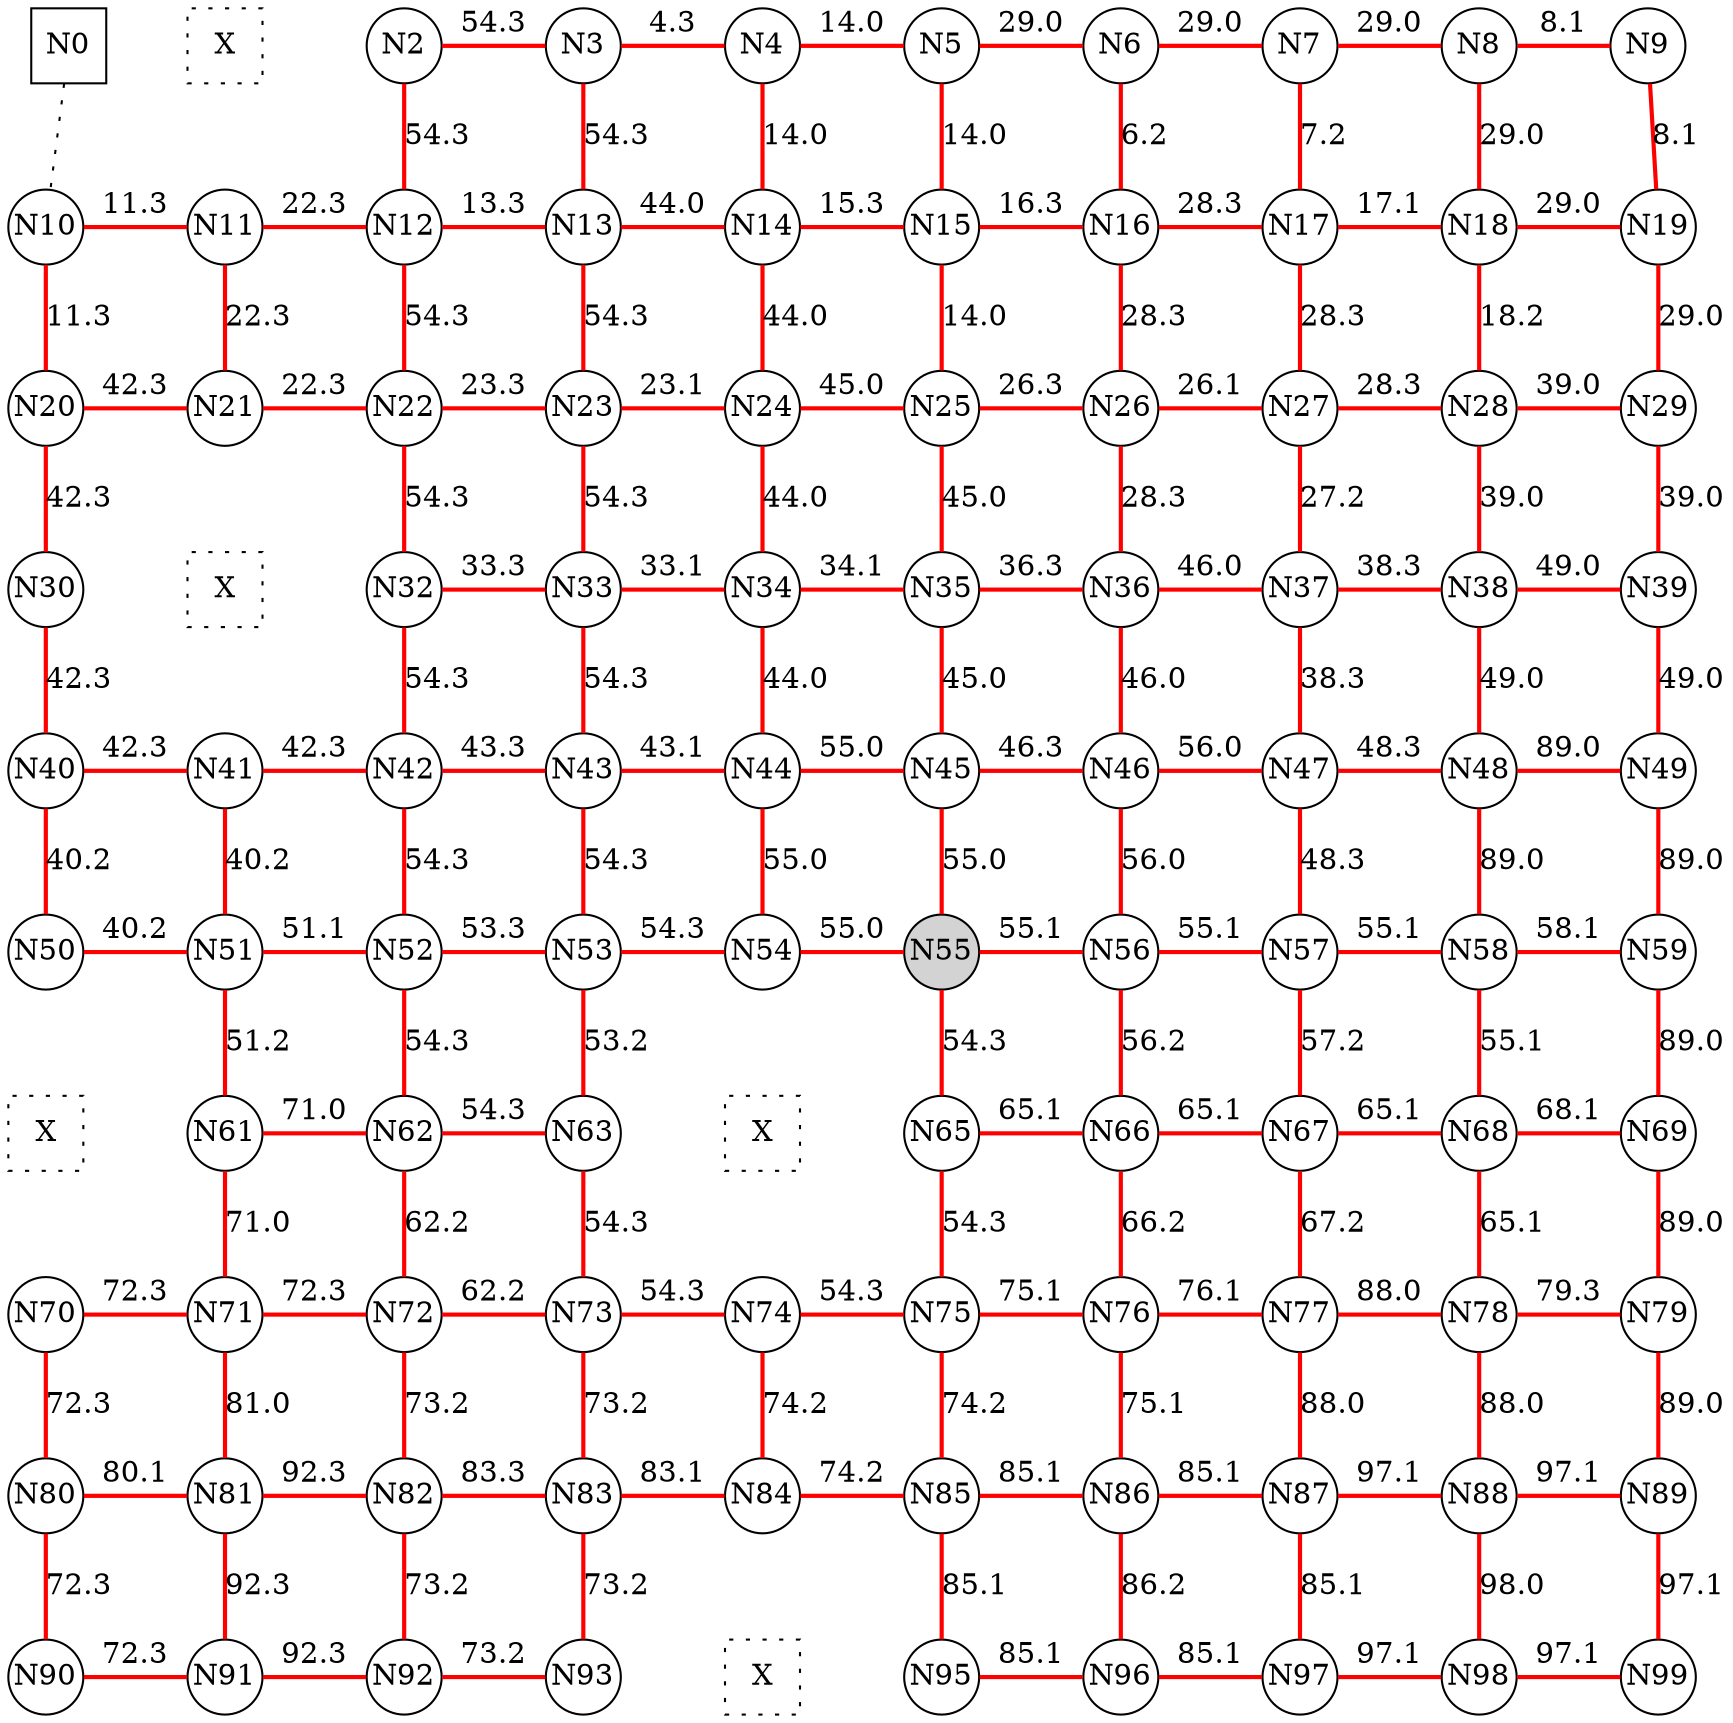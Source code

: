
 digraph G { graph [layout=dot] 
 {rank=same; N0 [shape=square, fixedsize=true]; N1 [shape=square, style=dotted, fixedsize=true, label=X]; N2 [shape=circle, fixedsize=true]; N3 [shape=circle, fixedsize=true]; N4 [shape=circle, fixedsize=true]; N5 [shape=circle, fixedsize=true]; N6 [shape=circle, fixedsize=true]; N7 [shape=circle, fixedsize=true]; N8 [shape=circle, fixedsize=true]; N9 [shape=circle, fixedsize=true];  }
 {rank=same; N10 [shape=circle, fixedsize=true]; N11 [shape=circle, fixedsize=true]; N12 [shape=circle, fixedsize=true]; N13 [shape=circle, fixedsize=true]; N14 [shape=circle, fixedsize=true]; N15 [shape=circle, fixedsize=true]; N16 [shape=circle, fixedsize=true]; N17 [shape=circle, fixedsize=true]; N18 [shape=circle, fixedsize=true]; N19 [shape=circle, fixedsize=true];  }
 {rank=same; N20 [shape=circle, fixedsize=true]; N21 [shape=circle, fixedsize=true]; N22 [shape=circle, fixedsize=true]; N23 [shape=circle, fixedsize=true]; N24 [shape=circle, fixedsize=true]; N25 [shape=circle, fixedsize=true]; N26 [shape=circle, fixedsize=true]; N27 [shape=circle, fixedsize=true]; N28 [shape=circle, fixedsize=true]; N29 [shape=circle, fixedsize=true];  }
 {rank=same; N30 [shape=circle, fixedsize=true]; N31 [shape=square, style=dotted, fixedsize=true, label=X]; N32 [shape=circle, fixedsize=true]; N33 [shape=circle, fixedsize=true]; N34 [shape=circle, fixedsize=true]; N35 [shape=circle, fixedsize=true]; N36 [shape=circle, fixedsize=true]; N37 [shape=circle, fixedsize=true]; N38 [shape=circle, fixedsize=true]; N39 [shape=circle, fixedsize=true];  }
 {rank=same; N40 [shape=circle, fixedsize=true]; N41 [shape=circle, fixedsize=true]; N42 [shape=circle, fixedsize=true]; N43 [shape=circle, fixedsize=true]; N44 [shape=circle, fixedsize=true]; N45 [shape=circle, fixedsize=true]; N46 [shape=circle, fixedsize=true]; N47 [shape=circle, fixedsize=true]; N48 [shape=circle, fixedsize=true]; N49 [shape=circle, fixedsize=true];  }
 {rank=same; N50 [shape=circle, fixedsize=true]; N51 [shape=circle, fixedsize=true]; N52 [shape=circle, fixedsize=true]; N53 [shape=circle, fixedsize=true]; N54 [shape=circle, fixedsize=true]; N55 [shape=circle, style=filled, fixedsize=true]; N56 [shape=circle, fixedsize=true]; N57 [shape=circle, fixedsize=true]; N58 [shape=circle, fixedsize=true]; N59 [shape=circle, fixedsize=true];  }
 {rank=same; N60 [shape=square, style=dotted, fixedsize=true, label=X]; N61 [shape=circle, fixedsize=true]; N62 [shape=circle, fixedsize=true]; N63 [shape=circle, fixedsize=true]; N64 [shape=square, style=dotted, fixedsize=true, label=X]; N65 [shape=circle, fixedsize=true]; N66 [shape=circle, fixedsize=true]; N67 [shape=circle, fixedsize=true]; N68 [shape=circle, fixedsize=true]; N69 [shape=circle, fixedsize=true];  }
 {rank=same; N70 [shape=circle, fixedsize=true]; N71 [shape=circle, fixedsize=true]; N72 [shape=circle, fixedsize=true]; N73 [shape=circle, fixedsize=true]; N74 [shape=circle, fixedsize=true]; N75 [shape=circle, fixedsize=true]; N76 [shape=circle, fixedsize=true]; N77 [shape=circle, fixedsize=true]; N78 [shape=circle, fixedsize=true]; N79 [shape=circle, fixedsize=true];  }
 {rank=same; N80 [shape=circle, fixedsize=true]; N81 [shape=circle, fixedsize=true]; N82 [shape=circle, fixedsize=true]; N83 [shape=circle, fixedsize=true]; N84 [shape=circle, fixedsize=true]; N85 [shape=circle, fixedsize=true]; N86 [shape=circle, fixedsize=true]; N87 [shape=circle, fixedsize=true]; N88 [shape=circle, fixedsize=true]; N89 [shape=circle, fixedsize=true];  }
 {rank=same; N90 [shape=circle, fixedsize=true]; N91 [shape=circle, fixedsize=true]; N92 [shape=circle, fixedsize=true]; N93 [shape=circle, fixedsize=true]; N94 [shape=square, style=dotted, fixedsize=true, label=X]; N95 [shape=circle, fixedsize=true]; N96 [shape=circle, fixedsize=true]; N97 [shape=circle, fixedsize=true]; N98 [shape=circle, fixedsize=true]; N99 [shape=circle, fixedsize=true];  }
N0->N1 [dir=none, style=invis, label=" "]
N1->N2 [dir=none, style=invis, label=" "]
N2->N3 [dir=none, color=red, style=bold, label="54.3"]
N3->N4 [dir=none, color=red, style=bold, label="4.3"]
N4->N5 [dir=none, color=red, style=bold, label="14.0"]
N5->N6 [dir=none, color=red, style=bold, label="29.0"]
N6->N7 [dir=none, color=red, style=bold, label="29.0"]
N7->N8 [dir=none, color=red, style=bold, label="29.0"]
N8->N9 [dir=none, color=red, style=bold, label="8.1"]
N10->N11 [dir=none, color=red, style=bold, label="11.3"]
N11->N12 [dir=none, color=red, style=bold, label="22.3"]
N12->N13 [dir=none, color=red, style=bold, label="13.3"]
N13->N14 [dir=none, color=red, style=bold, label="44.0"]
N14->N15 [dir=none, color=red, style=bold, label="15.3"]
N15->N16 [dir=none, color=red, style=bold, label="16.3"]
N16->N17 [dir=none, color=red, style=bold, label="28.3"]
N17->N18 [dir=none, color=red, style=bold, label="17.1"]
N18->N19 [dir=none, color=red, style=bold, label="29.0"]
N20->N21 [dir=none, color=red, style=bold, label="42.3"]
N21->N22 [dir=none, color=red, style=bold, label="22.3"]
N22->N23 [dir=none, color=red, style=bold, label="23.3"]
N23->N24 [dir=none, color=red, style=bold, label="23.1"]
N24->N25 [dir=none, color=red, style=bold, label="45.0"]
N25->N26 [dir=none, color=red, style=bold, label="26.3"]
N26->N27 [dir=none, color=red, style=bold, label="26.1"]
N27->N28 [dir=none, color=red, style=bold, label="28.3"]
N28->N29 [dir=none, color=red, style=bold, label="39.0"]
N30->N31 [dir=none, style=invis, label=" "]
N31->N32 [dir=none, style=invis, label=" "]
N32->N33 [dir=none, color=red, style=bold, label="33.3"]
N33->N34 [dir=none, color=red, style=bold, label="33.1"]
N34->N35 [dir=none, color=red, style=bold, label="34.1"]
N35->N36 [dir=none, color=red, style=bold, label="36.3"]
N36->N37 [dir=none, color=red, style=bold, label="46.0"]
N37->N38 [dir=none, color=red, style=bold, label="38.3"]
N38->N39 [dir=none, color=red, style=bold, label="49.0"]
N40->N41 [dir=none, color=red, style=bold, label="42.3"]
N41->N42 [dir=none, color=red, style=bold, label="42.3"]
N42->N43 [dir=none, color=red, style=bold, label="43.3"]
N43->N44 [dir=none, color=red, style=bold, label="43.1"]
N44->N45 [dir=none, color=red, style=bold, label="55.0"]
N45->N46 [dir=none, color=red, style=bold, label="46.3"]
N46->N47 [dir=none, color=red, style=bold, label="56.0"]
N47->N48 [dir=none, color=red, style=bold, label="48.3"]
N48->N49 [dir=none, color=red, style=bold, label="89.0"]
N50->N51 [dir=none, color=red, style=bold, label="40.2"]
N51->N52 [dir=none, color=red, style=bold, label="51.1"]
N52->N53 [dir=none, color=red, style=bold, label="53.3"]
N53->N54 [dir=none, color=red, style=bold, label="54.3"]
N54->N55 [dir=none, color=red, style=bold, label="55.0"]
N55->N56 [dir=none, color=red, style=bold, label="55.1"]
N56->N57 [dir=none, color=red, style=bold, label="55.1"]
N57->N58 [dir=none, color=red, style=bold, label="55.1"]
N58->N59 [dir=none, color=red, style=bold, label="58.1"]
N60->N61 [dir=none, style=invis, label=" "]
N61->N62 [dir=none, color=red, style=bold, label="71.0"]
N62->N63 [dir=none, color=red, style=bold, label="54.3"]
N63->N64 [dir=none, style=invis, label=" "]
N64->N65 [dir=none, style=invis, label=" "]
N65->N66 [dir=none, color=red, style=bold, label="65.1"]
N66->N67 [dir=none, color=red, style=bold, label="65.1"]
N67->N68 [dir=none, color=red, style=bold, label="65.1"]
N68->N69 [dir=none, color=red, style=bold, label="68.1"]
N70->N71 [dir=none, color=red, style=bold, label="72.3"]
N71->N72 [dir=none, color=red, style=bold, label="72.3"]
N72->N73 [dir=none, color=red, style=bold, label="62.2"]
N73->N74 [dir=none, color=red, style=bold, label="54.3"]
N74->N75 [dir=none, color=red, style=bold, label="54.3"]
N75->N76 [dir=none, color=red, style=bold, label="75.1"]
N76->N77 [dir=none, color=red, style=bold, label="76.1"]
N77->N78 [dir=none, color=red, style=bold, label="88.0"]
N78->N79 [dir=none, color=red, style=bold, label="79.3"]
N80->N81 [dir=none, color=red, style=bold, label="80.1"]
N81->N82 [dir=none, color=red, style=bold, label="92.3"]
N82->N83 [dir=none, color=red, style=bold, label="83.3"]
N83->N84 [dir=none, color=red, style=bold, label="83.1"]
N84->N85 [dir=none, color=red, style=bold, label="74.2"]
N85->N86 [dir=none, color=red, style=bold, label="85.1"]
N86->N87 [dir=none, color=red, style=bold, label="85.1"]
N87->N88 [dir=none, color=red, style=bold, label="97.1"]
N88->N89 [dir=none, color=red, style=bold, label="97.1"]
N90->N91 [dir=none, color=red, style=bold, label="72.3"]
N91->N92 [dir=none, color=red, style=bold, label="92.3"]
N92->N93 [dir=none, color=red, style=bold, label="73.2"]
N93->N94 [dir=none, style=invis, label=" "]
N94->N95 [dir=none, style=invis, label=" "]
N95->N96 [dir=none, color=red, style=bold, label="85.1"]
N96->N97 [dir=none, color=red, style=bold, label="85.1"]
N97->N98 [dir=none, color=red, style=bold, label="97.1"]
N98->N99 [dir=none, color=red, style=bold, label="97.1"]
N0->N10 [dir=none, style=dotted, label=""]
N10->N20 [dir=none, color=red, style=bold, label="11.3"]
N20->N30 [dir=none, color=red, style=bold, label="42.3"]
N30->N40 [dir=none, color=red, style=bold, label="42.3"]
N40->N50 [dir=none, color=red, style=bold, label="40.2"]
N50->N60 [dir=none, style=invis, label=" "]
N60->N70 [dir=none, style=invis, label=" "]
N70->N80 [dir=none, color=red, style=bold, label="72.3"]
N80->N90 [dir=none, color=red, style=bold, label="72.3"]
N1->N11 [dir=none, style=invis, label=" "]
N11->N21 [dir=none, color=red, style=bold, label="22.3"]
N21->N31 [dir=none, style=invis, label=" "]
N31->N41 [dir=none, style=invis, label=" "]
N41->N51 [dir=none, color=red, style=bold, label="40.2"]
N51->N61 [dir=none, color=red, style=bold, label="51.2"]
N61->N71 [dir=none, color=red, style=bold, label="71.0"]
N71->N81 [dir=none, color=red, style=bold, label="81.0"]
N81->N91 [dir=none, color=red, style=bold, label="92.3"]
N2->N12 [dir=none, color=red, style=bold, label="54.3"]
N12->N22 [dir=none, color=red, style=bold, label="54.3"]
N22->N32 [dir=none, color=red, style=bold, label="54.3"]
N32->N42 [dir=none, color=red, style=bold, label="54.3"]
N42->N52 [dir=none, color=red, style=bold, label="54.3"]
N52->N62 [dir=none, color=red, style=bold, label="54.3"]
N62->N72 [dir=none, color=red, style=bold, label="62.2"]
N72->N82 [dir=none, color=red, style=bold, label="73.2"]
N82->N92 [dir=none, color=red, style=bold, label="73.2"]
N3->N13 [dir=none, color=red, style=bold, label="54.3"]
N13->N23 [dir=none, color=red, style=bold, label="54.3"]
N23->N33 [dir=none, color=red, style=bold, label="54.3"]
N33->N43 [dir=none, color=red, style=bold, label="54.3"]
N43->N53 [dir=none, color=red, style=bold, label="54.3"]
N53->N63 [dir=none, color=red, style=bold, label="53.2"]
N63->N73 [dir=none, color=red, style=bold, label="54.3"]
N73->N83 [dir=none, color=red, style=bold, label="73.2"]
N83->N93 [dir=none, color=red, style=bold, label="73.2"]
N4->N14 [dir=none, color=red, style=bold, label="14.0"]
N14->N24 [dir=none, color=red, style=bold, label="44.0"]
N24->N34 [dir=none, color=red, style=bold, label="44.0"]
N34->N44 [dir=none, color=red, style=bold, label="44.0"]
N44->N54 [dir=none, color=red, style=bold, label="55.0"]
N54->N64 [dir=none, style=invis, label=" "]
N64->N74 [dir=none, style=invis, label=" "]
N74->N84 [dir=none, color=red, style=bold, label="74.2"]
N84->N94 [dir=none, style=invis, label=" "]
N5->N15 [dir=none, color=red, style=bold, label="14.0"]
N15->N25 [dir=none, color=red, style=bold, label="14.0"]
N25->N35 [dir=none, color=red, style=bold, label="45.0"]
N35->N45 [dir=none, color=red, style=bold, label="45.0"]
N45->N55 [dir=none, color=red, style=bold, label="55.0"]
N55->N65 [dir=none, color=red, style=bold, label="54.3"]
N65->N75 [dir=none, color=red, style=bold, label="54.3"]
N75->N85 [dir=none, color=red, style=bold, label="74.2"]
N85->N95 [dir=none, color=red, style=bold, label="85.1"]
N6->N16 [dir=none, color=red, style=bold, label="6.2"]
N16->N26 [dir=none, color=red, style=bold, label="28.3"]
N26->N36 [dir=none, color=red, style=bold, label="28.3"]
N36->N46 [dir=none, color=red, style=bold, label="46.0"]
N46->N56 [dir=none, color=red, style=bold, label="56.0"]
N56->N66 [dir=none, color=red, style=bold, label="56.2"]
N66->N76 [dir=none, color=red, style=bold, label="66.2"]
N76->N86 [dir=none, color=red, style=bold, label="75.1"]
N86->N96 [dir=none, color=red, style=bold, label="86.2"]
N7->N17 [dir=none, color=red, style=bold, label="7.2"]
N17->N27 [dir=none, color=red, style=bold, label="28.3"]
N27->N37 [dir=none, color=red, style=bold, label="27.2"]
N37->N47 [dir=none, color=red, style=bold, label="38.3"]
N47->N57 [dir=none, color=red, style=bold, label="48.3"]
N57->N67 [dir=none, color=red, style=bold, label="57.2"]
N67->N77 [dir=none, color=red, style=bold, label="67.2"]
N77->N87 [dir=none, color=red, style=bold, label="88.0"]
N87->N97 [dir=none, color=red, style=bold, label="85.1"]
N8->N18 [dir=none, color=red, style=bold, label="29.0"]
N18->N28 [dir=none, color=red, style=bold, label="18.2"]
N28->N38 [dir=none, color=red, style=bold, label="39.0"]
N38->N48 [dir=none, color=red, style=bold, label="49.0"]
N48->N58 [dir=none, color=red, style=bold, label="89.0"]
N58->N68 [dir=none, color=red, style=bold, label="55.1"]
N68->N78 [dir=none, color=red, style=bold, label="65.1"]
N78->N88 [dir=none, color=red, style=bold, label="88.0"]
N88->N98 [dir=none, color=red, style=bold, label="98.0"]
N9->N19 [dir=none, color=red, style=bold, label="8.1"]
N19->N29 [dir=none, color=red, style=bold, label="29.0"]
N29->N39 [dir=none, color=red, style=bold, label="39.0"]
N39->N49 [dir=none, color=red, style=bold, label="49.0"]
N49->N59 [dir=none, color=red, style=bold, label="89.0"]
N59->N69 [dir=none, color=red, style=bold, label="89.0"]
N69->N79 [dir=none, color=red, style=bold, label="89.0"]
N79->N89 [dir=none, color=red, style=bold, label="89.0"]
N89->N99 [dir=none, color=red, style=bold, label="97.1"]
 }
